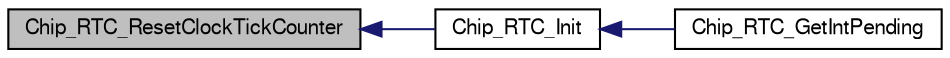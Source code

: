 digraph "Chip_RTC_ResetClockTickCounter"
{
  edge [fontname="FreeSans",fontsize="10",labelfontname="FreeSans",labelfontsize="10"];
  node [fontname="FreeSans",fontsize="10",shape=record];
  rankdir="LR";
  Node1 [label="Chip_RTC_ResetClockTickCounter",height=0.2,width=0.4,color="black", fillcolor="grey75", style="filled", fontcolor="black"];
  Node1 -> Node2 [dir="back",color="midnightblue",fontsize="10",style="solid"];
  Node2 [label="Chip_RTC_Init",height=0.2,width=0.4,color="black", fillcolor="white", style="filled",URL="$group__RTC__17XX__40XX.html#gac37fe41fed088f1336797e05674125ff",tooltip="Initialize the RTC peripheral. "];
  Node2 -> Node3 [dir="back",color="midnightblue",fontsize="10",style="solid"];
  Node3 [label="Chip_RTC_GetIntPending",height=0.2,width=0.4,color="black", fillcolor="white", style="filled",URL="$group__RTC__17XX__40XX.html#gaab21524984ac344d4f508d2dfd6c5098",tooltip="Check whether if specified location interrupt in the RTC peripheral is set or not. "];
}
